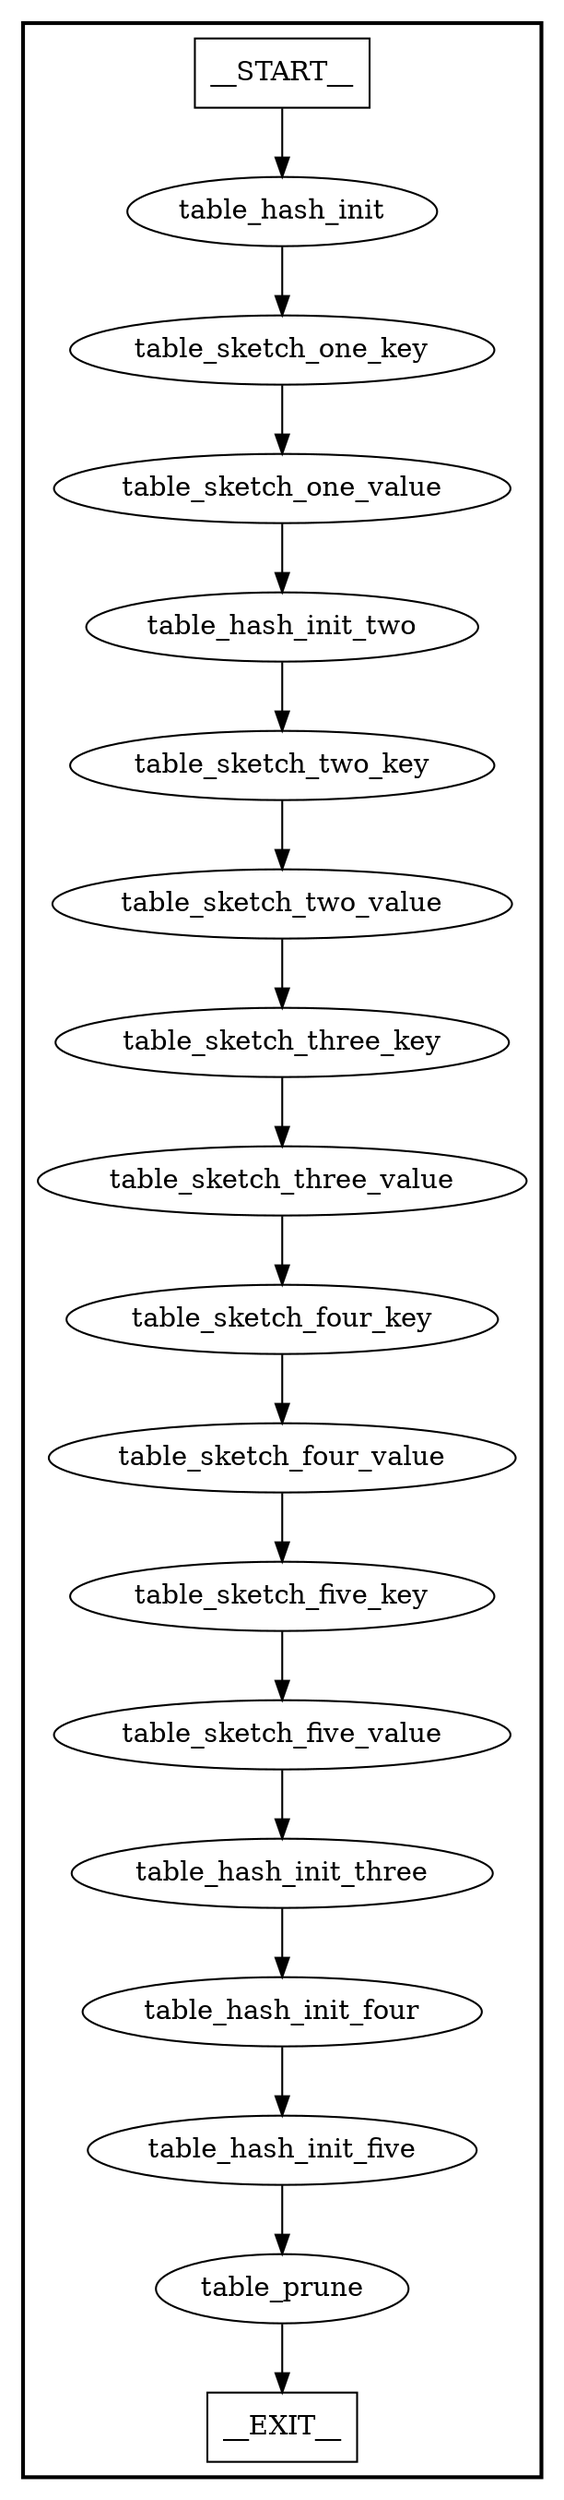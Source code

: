 digraph ingress {
subgraph cluster {
graph [
label="", labeljust=r, style=bold];
0[label=__START__, margin="", shape=rectangle, style=solid];
1[label=__EXIT__, margin="", shape=rectangle, style=solid];
2[label=table_hash_init, margin="", shape=ellipse, style=solid];
3[label=table_sketch_one_key, margin="", shape=ellipse, style=solid];
4[label=table_sketch_one_value, margin="", shape=ellipse, style=solid];
5[label=table_hash_init_two, margin="", shape=ellipse, style=solid];
6[label=table_sketch_two_key, margin="", shape=ellipse, style=solid];
7[label=table_sketch_two_value, margin="", shape=ellipse, style=solid];
8[label=table_sketch_three_key, margin="", shape=ellipse, style=solid];
9[label=table_sketch_three_value, margin="", shape=ellipse, style=solid];
10[label=table_sketch_four_key, margin="", shape=ellipse, style=solid];
11[label=table_sketch_four_value, margin="", shape=ellipse, style=solid];
12[label=table_sketch_five_key, margin="", shape=ellipse, style=solid];
13[label=table_sketch_five_value, margin="", shape=ellipse, style=solid];
14[label=table_hash_init_three, margin="", shape=ellipse, style=solid];
15[label=table_hash_init_four, margin="", shape=ellipse, style=solid];
16[label=table_hash_init_five, margin="", shape=ellipse, style=solid];
17[label=table_prune, margin="", shape=ellipse, style=solid];
0 -> 2[label=""];
2 -> 3[label=""];
3 -> 4[label=""];
4 -> 5[label=""];
5 -> 6[label=""];
6 -> 7[label=""];
7 -> 8[label=""];
8 -> 9[label=""];
9 -> 10[label=""];
10 -> 11[label=""];
11 -> 12[label=""];
12 -> 13[label=""];
13 -> 14[label=""];
14 -> 15[label=""];
15 -> 16[label=""];
16 -> 17[label=""];
17 -> 1[label=""];
}
}
